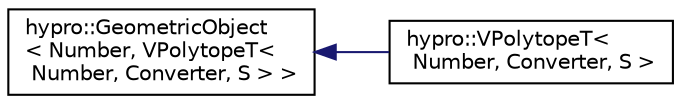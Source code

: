 digraph "Graphical Class Hierarchy"
{
  edge [fontname="Helvetica",fontsize="10",labelfontname="Helvetica",labelfontsize="10"];
  node [fontname="Helvetica",fontsize="10",shape=record];
  rankdir="LR";
  Node1 [label="hypro::GeometricObject\l\< Number, VPolytopeT\<\l Number, Converter, S \> \>",height=0.2,width=0.4,color="black", fillcolor="white", style="filled",URL="$classhypro_1_1GeometricObject.html"];
  Node1 -> Node2 [dir="back",color="midnightblue",fontsize="10",style="solid",fontname="Helvetica"];
  Node2 [label="hypro::VPolytopeT\<\l Number, Converter, S \>",height=0.2,width=0.4,color="black", fillcolor="white", style="filled",URL="$classhypro_1_1VPolytopeT.html",tooltip="The class implementing the vertex representation of a convex polytope. "];
}
